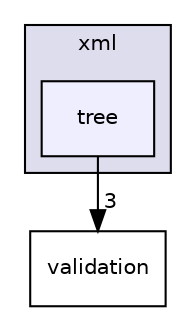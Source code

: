 digraph "/Users/rkwright/Documents/github/readium-sdk/ePub3/xml/tree" {
  compound=true
  node [ fontsize="10", fontname="Helvetica"];
  edge [ labelfontsize="10", labelfontname="Helvetica"];
  subgraph clusterdir_d2dc3c0cadcebb3fe799a79b2b95c908 {
    graph [ bgcolor="#ddddee", pencolor="black", label="xml" fontname="Helvetica", fontsize="10", URL="dir_d2dc3c0cadcebb3fe799a79b2b95c908.xhtml"]
  dir_f24255c03ecd8d9b97df6bed7f990a1d [shape=box, label="tree", style="filled", fillcolor="#eeeeff", pencolor="black", URL="dir_f24255c03ecd8d9b97df6bed7f990a1d.xhtml"];
  }
  dir_2b136990b1780617ba2452913cc9c363 [shape=box label="validation" URL="dir_2b136990b1780617ba2452913cc9c363.xhtml"];
  dir_f24255c03ecd8d9b97df6bed7f990a1d->dir_2b136990b1780617ba2452913cc9c363 [headlabel="3", labeldistance=1.5 headhref="dir_000005_000006.xhtml"];
}
